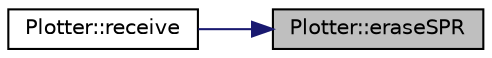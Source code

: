digraph "Plotter::eraseSPR"
{
 // LATEX_PDF_SIZE
  edge [fontname="Helvetica",fontsize="10",labelfontname="Helvetica",labelfontsize="10"];
  node [fontname="Helvetica",fontsize="10",shape=record];
  rankdir="RL";
  Node1 [label="Plotter::eraseSPR",height=0.2,width=0.4,color="black", fillcolor="grey75", style="filled", fontcolor="black",tooltip=" "];
  Node1 -> Node2 [dir="back",color="midnightblue",fontsize="10",style="solid",fontname="Helvetica"];
  Node2 [label="Plotter::receive",height=0.2,width=0.4,color="black", fillcolor="white", style="filled",URL="$classPlotter.html#a479c53203c70eff92c12881e6682fb67",tooltip=" "];
}
